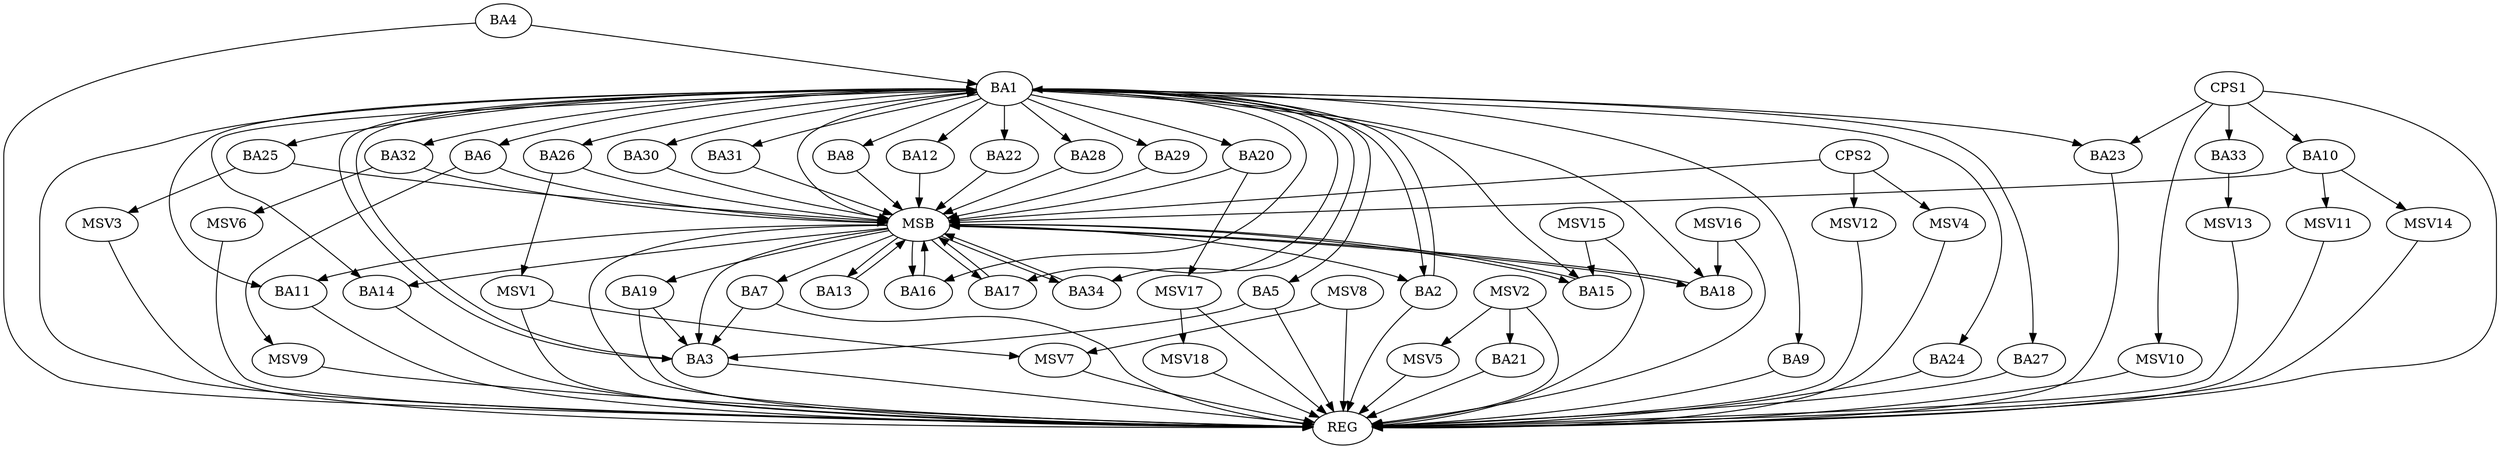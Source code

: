 strict digraph G {
  BA1 [ label="BA1" ];
  BA2 [ label="BA2" ];
  BA3 [ label="BA3" ];
  BA4 [ label="BA4" ];
  BA5 [ label="BA5" ];
  BA6 [ label="BA6" ];
  BA7 [ label="BA7" ];
  BA8 [ label="BA8" ];
  BA9 [ label="BA9" ];
  BA10 [ label="BA10" ];
  BA11 [ label="BA11" ];
  BA12 [ label="BA12" ];
  BA13 [ label="BA13" ];
  BA14 [ label="BA14" ];
  BA15 [ label="BA15" ];
  BA16 [ label="BA16" ];
  BA17 [ label="BA17" ];
  BA18 [ label="BA18" ];
  BA19 [ label="BA19" ];
  BA20 [ label="BA20" ];
  BA21 [ label="BA21" ];
  BA22 [ label="BA22" ];
  BA23 [ label="BA23" ];
  BA24 [ label="BA24" ];
  BA25 [ label="BA25" ];
  BA26 [ label="BA26" ];
  BA27 [ label="BA27" ];
  BA28 [ label="BA28" ];
  BA29 [ label="BA29" ];
  BA30 [ label="BA30" ];
  BA31 [ label="BA31" ];
  BA32 [ label="BA32" ];
  BA33 [ label="BA33" ];
  BA34 [ label="BA34" ];
  CPS1 [ label="CPS1" ];
  CPS2 [ label="CPS2" ];
  REG [ label="REG" ];
  MSB [ label="MSB" ];
  MSV1 [ label="MSV1" ];
  MSV2 [ label="MSV2" ];
  MSV3 [ label="MSV3" ];
  MSV4 [ label="MSV4" ];
  MSV5 [ label="MSV5" ];
  MSV6 [ label="MSV6" ];
  MSV7 [ label="MSV7" ];
  MSV8 [ label="MSV8" ];
  MSV9 [ label="MSV9" ];
  MSV10 [ label="MSV10" ];
  MSV11 [ label="MSV11" ];
  MSV12 [ label="MSV12" ];
  MSV13 [ label="MSV13" ];
  MSV14 [ label="MSV14" ];
  MSV15 [ label="MSV15" ];
  MSV16 [ label="MSV16" ];
  MSV17 [ label="MSV17" ];
  MSV18 [ label="MSV18" ];
  BA1 -> BA2;
  BA2 -> BA1;
  BA3 -> BA1;
  BA4 -> BA1;
  BA5 -> BA3;
  BA7 -> BA3;
  BA19 -> BA3;
  CPS1 -> BA10;
  CPS1 -> BA23;
  CPS1 -> BA33;
  BA1 -> REG;
  BA2 -> REG;
  BA3 -> REG;
  BA4 -> REG;
  BA5 -> REG;
  BA7 -> REG;
  BA9 -> REG;
  BA11 -> REG;
  BA14 -> REG;
  BA19 -> REG;
  BA21 -> REG;
  BA23 -> REG;
  BA24 -> REG;
  BA27 -> REG;
  CPS1 -> REG;
  BA6 -> MSB;
  MSB -> BA1;
  MSB -> REG;
  BA8 -> MSB;
  MSB -> BA7;
  BA10 -> MSB;
  BA12 -> MSB;
  MSB -> BA2;
  BA13 -> MSB;
  BA15 -> MSB;
  MSB -> BA13;
  BA16 -> MSB;
  BA17 -> MSB;
  BA18 -> MSB;
  MSB -> BA16;
  BA20 -> MSB;
  MSB -> BA14;
  BA22 -> MSB;
  MSB -> BA3;
  BA25 -> MSB;
  BA26 -> MSB;
  MSB -> BA18;
  BA28 -> MSB;
  BA29 -> MSB;
  MSB -> BA17;
  BA30 -> MSB;
  BA31 -> MSB;
  MSB -> BA11;
  BA32 -> MSB;
  MSB -> BA19;
  BA34 -> MSB;
  CPS2 -> MSB;
  MSB -> BA15;
  MSB -> BA34;
  BA1 -> BA30;
  BA1 -> BA31;
  BA1 -> BA32;
  BA1 -> BA5;
  BA1 -> BA8;
  BA1 -> BA25;
  BA1 -> BA9;
  BA1 -> BA11;
  BA1 -> BA6;
  BA1 -> BA12;
  BA1 -> BA22;
  BA1 -> BA28;
  BA1 -> BA14;
  BA1 -> BA20;
  BA1 -> BA23;
  BA1 -> BA34;
  BA1 -> BA16;
  BA1 -> BA15;
  BA1 -> BA27;
  BA1 -> BA3;
  BA1 -> BA17;
  BA1 -> BA26;
  BA1 -> BA29;
  BA1 -> BA18;
  BA1 -> BA24;
  BA26 -> MSV1;
  MSV1 -> REG;
  MSV2 -> BA21;
  MSV2 -> REG;
  BA25 -> MSV3;
  MSV3 -> REG;
  CPS2 -> MSV4;
  MSV4 -> REG;
  MSV2 -> MSV5;
  MSV5 -> REG;
  BA32 -> MSV6;
  MSV6 -> REG;
  MSV1 -> MSV7;
  MSV7 -> REG;
  MSV8 -> MSV7;
  MSV8 -> REG;
  BA6 -> MSV9;
  MSV9 -> REG;
  CPS1 -> MSV10;
  MSV10 -> REG;
  BA10 -> MSV11;
  MSV11 -> REG;
  CPS2 -> MSV12;
  MSV12 -> REG;
  BA33 -> MSV13;
  MSV13 -> REG;
  BA10 -> MSV14;
  MSV14 -> REG;
  MSV15 -> BA15;
  MSV15 -> REG;
  MSV16 -> BA18;
  MSV16 -> REG;
  BA20 -> MSV17;
  MSV17 -> REG;
  MSV17 -> MSV18;
  MSV18 -> REG;
}
